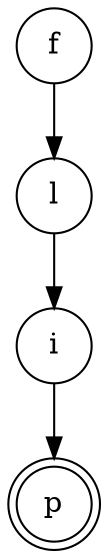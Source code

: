 digraph {   
    node [shape = doublecircle, color = black] p ;
    node [shape = circle];
    node [color= black];
    f -> l -> i -> p;	
}